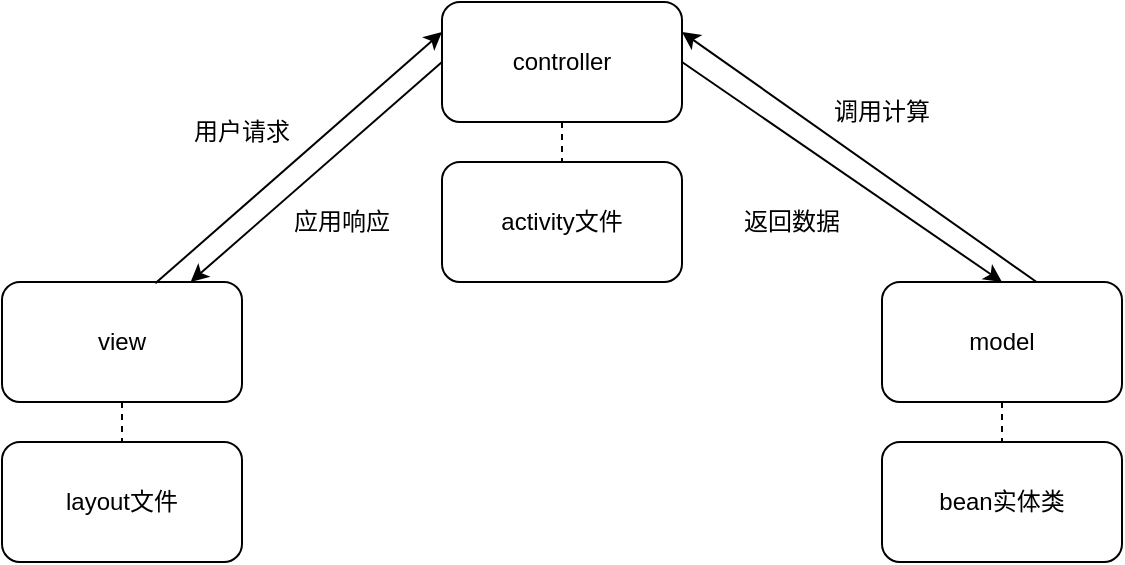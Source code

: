 <mxfile version="20.3.0" type="device"><diagram id="yZqnyG3ZF7epyhqXC3C4" name="第 1 页"><mxGraphModel dx="1182" dy="737" grid="1" gridSize="10" guides="1" tooltips="1" connect="1" arrows="1" fold="1" page="1" pageScale="1" pageWidth="1169" pageHeight="1654" math="0" shadow="0"><root><mxCell id="0"/><mxCell id="1" parent="0"/><mxCell id="XB2OIuBoiWcHlVVU94yi-1" value="controller" style="rounded=1;whiteSpace=wrap;html=1;" vertex="1" parent="1"><mxGeometry x="440" y="190" width="120" height="60" as="geometry"/></mxCell><mxCell id="XB2OIuBoiWcHlVVU94yi-2" value="activity文件" style="rounded=1;whiteSpace=wrap;html=1;" vertex="1" parent="1"><mxGeometry x="440" y="270" width="120" height="60" as="geometry"/></mxCell><mxCell id="XB2OIuBoiWcHlVVU94yi-3" value="" style="endArrow=none;dashed=1;html=1;rounded=0;exitX=0.5;exitY=1;exitDx=0;exitDy=0;entryX=0.5;entryY=0;entryDx=0;entryDy=0;" edge="1" parent="1" source="XB2OIuBoiWcHlVVU94yi-1" target="XB2OIuBoiWcHlVVU94yi-2"><mxGeometry width="50" height="50" relative="1" as="geometry"><mxPoint x="560" y="400" as="sourcePoint"/><mxPoint x="610" y="350" as="targetPoint"/></mxGeometry></mxCell><mxCell id="XB2OIuBoiWcHlVVU94yi-4" value="" style="endArrow=classic;html=1;rounded=0;exitX=0;exitY=0.5;exitDx=0;exitDy=0;" edge="1" parent="1" source="XB2OIuBoiWcHlVVU94yi-1" target="XB2OIuBoiWcHlVVU94yi-5"><mxGeometry width="50" height="50" relative="1" as="geometry"><mxPoint x="560" y="400" as="sourcePoint"/><mxPoint x="610" y="350" as="targetPoint"/></mxGeometry></mxCell><mxCell id="XB2OIuBoiWcHlVVU94yi-5" value="view" style="rounded=1;whiteSpace=wrap;html=1;" vertex="1" parent="1"><mxGeometry x="220" y="330" width="120" height="60" as="geometry"/></mxCell><mxCell id="XB2OIuBoiWcHlVVU94yi-6" value="model" style="rounded=1;whiteSpace=wrap;html=1;" vertex="1" parent="1"><mxGeometry x="660" y="330" width="120" height="60" as="geometry"/></mxCell><mxCell id="XB2OIuBoiWcHlVVU94yi-7" value="" style="endArrow=classic;html=1;rounded=0;exitX=1;exitY=0.5;exitDx=0;exitDy=0;entryX=0.5;entryY=0;entryDx=0;entryDy=0;" edge="1" parent="1" source="XB2OIuBoiWcHlVVU94yi-1" target="XB2OIuBoiWcHlVVU94yi-6"><mxGeometry width="50" height="50" relative="1" as="geometry"><mxPoint x="560" y="400" as="sourcePoint"/><mxPoint x="610" y="350" as="targetPoint"/></mxGeometry></mxCell><mxCell id="XB2OIuBoiWcHlVVU94yi-8" value="" style="endArrow=classic;html=1;rounded=0;exitX=0.639;exitY=0.011;exitDx=0;exitDy=0;entryX=0;entryY=0.25;entryDx=0;entryDy=0;exitPerimeter=0;" edge="1" parent="1" source="XB2OIuBoiWcHlVVU94yi-5" target="XB2OIuBoiWcHlVVU94yi-1"><mxGeometry width="50" height="50" relative="1" as="geometry"><mxPoint x="560" y="400" as="sourcePoint"/><mxPoint x="610" y="350" as="targetPoint"/></mxGeometry></mxCell><mxCell id="XB2OIuBoiWcHlVVU94yi-9" value="" style="endArrow=classic;html=1;rounded=0;exitX=0.644;exitY=0;exitDx=0;exitDy=0;exitPerimeter=0;entryX=1;entryY=0.25;entryDx=0;entryDy=0;" edge="1" parent="1" source="XB2OIuBoiWcHlVVU94yi-6" target="XB2OIuBoiWcHlVVU94yi-1"><mxGeometry width="50" height="50" relative="1" as="geometry"><mxPoint x="560" y="400" as="sourcePoint"/><mxPoint x="610" y="350" as="targetPoint"/></mxGeometry></mxCell><mxCell id="XB2OIuBoiWcHlVVU94yi-10" value="layout文件" style="rounded=1;whiteSpace=wrap;html=1;" vertex="1" parent="1"><mxGeometry x="220" y="410" width="120" height="60" as="geometry"/></mxCell><mxCell id="XB2OIuBoiWcHlVVU94yi-11" value="bean实体类" style="rounded=1;whiteSpace=wrap;html=1;" vertex="1" parent="1"><mxGeometry x="660" y="410" width="120" height="60" as="geometry"/></mxCell><mxCell id="XB2OIuBoiWcHlVVU94yi-12" value="" style="endArrow=none;dashed=1;html=1;rounded=0;exitX=0.5;exitY=1;exitDx=0;exitDy=0;entryX=0.5;entryY=0;entryDx=0;entryDy=0;" edge="1" parent="1" source="XB2OIuBoiWcHlVVU94yi-5" target="XB2OIuBoiWcHlVVU94yi-10"><mxGeometry width="50" height="50" relative="1" as="geometry"><mxPoint x="560" y="400" as="sourcePoint"/><mxPoint x="610" y="350" as="targetPoint"/></mxGeometry></mxCell><mxCell id="XB2OIuBoiWcHlVVU94yi-13" value="" style="endArrow=none;dashed=1;html=1;rounded=0;exitX=0.5;exitY=1;exitDx=0;exitDy=0;" edge="1" parent="1" source="XB2OIuBoiWcHlVVU94yi-6" target="XB2OIuBoiWcHlVVU94yi-11"><mxGeometry width="50" height="50" relative="1" as="geometry"><mxPoint x="560" y="400" as="sourcePoint"/><mxPoint x="610" y="350" as="targetPoint"/></mxGeometry></mxCell><mxCell id="XB2OIuBoiWcHlVVU94yi-14" value="用户请求" style="text;html=1;strokeColor=none;fillColor=none;align=center;verticalAlign=middle;whiteSpace=wrap;rounded=0;" vertex="1" parent="1"><mxGeometry x="310" y="240" width="60" height="30" as="geometry"/></mxCell><mxCell id="XB2OIuBoiWcHlVVU94yi-15" value="应用响应" style="text;html=1;strokeColor=none;fillColor=none;align=center;verticalAlign=middle;whiteSpace=wrap;rounded=0;" vertex="1" parent="1"><mxGeometry x="360" y="285" width="60" height="30" as="geometry"/></mxCell><mxCell id="XB2OIuBoiWcHlVVU94yi-16" value="调用计算" style="text;html=1;strokeColor=none;fillColor=none;align=center;verticalAlign=middle;whiteSpace=wrap;rounded=0;" vertex="1" parent="1"><mxGeometry x="630" y="230" width="60" height="30" as="geometry"/></mxCell><mxCell id="XB2OIuBoiWcHlVVU94yi-17" value="返回数据" style="text;html=1;strokeColor=none;fillColor=none;align=center;verticalAlign=middle;whiteSpace=wrap;rounded=0;" vertex="1" parent="1"><mxGeometry x="584.5" y="285" width="60" height="30" as="geometry"/></mxCell></root></mxGraphModel></diagram></mxfile>